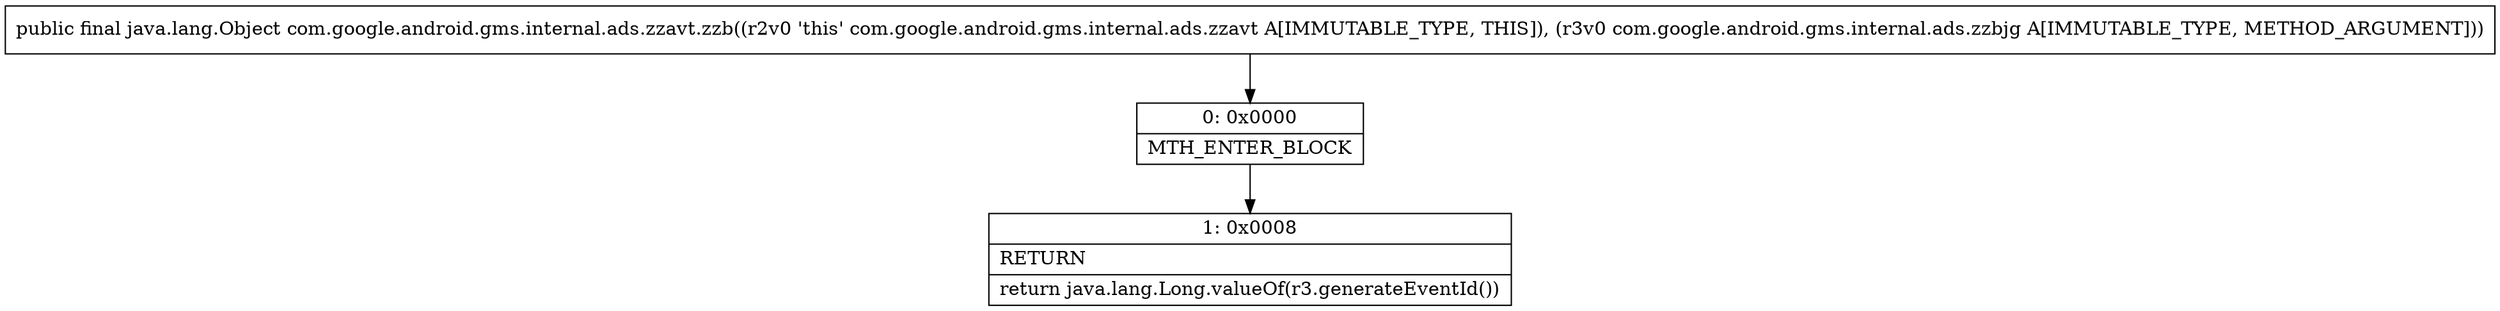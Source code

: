 digraph "CFG forcom.google.android.gms.internal.ads.zzavt.zzb(Lcom\/google\/android\/gms\/internal\/ads\/zzbjg;)Ljava\/lang\/Object;" {
Node_0 [shape=record,label="{0\:\ 0x0000|MTH_ENTER_BLOCK\l}"];
Node_1 [shape=record,label="{1\:\ 0x0008|RETURN\l|return java.lang.Long.valueOf(r3.generateEventId())\l}"];
MethodNode[shape=record,label="{public final java.lang.Object com.google.android.gms.internal.ads.zzavt.zzb((r2v0 'this' com.google.android.gms.internal.ads.zzavt A[IMMUTABLE_TYPE, THIS]), (r3v0 com.google.android.gms.internal.ads.zzbjg A[IMMUTABLE_TYPE, METHOD_ARGUMENT])) }"];
MethodNode -> Node_0;
Node_0 -> Node_1;
}

